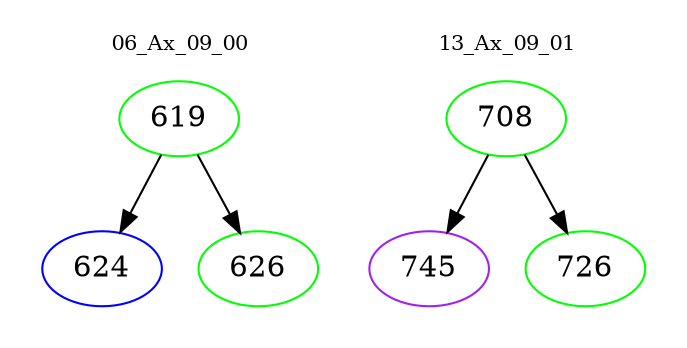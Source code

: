 digraph{
subgraph cluster_0 {
color = white
label = "06_Ax_09_00";
fontsize=10;
T0_619 [label="619", color="green"]
T0_619 -> T0_624 [color="black"]
T0_624 [label="624", color="blue"]
T0_619 -> T0_626 [color="black"]
T0_626 [label="626", color="green"]
}
subgraph cluster_1 {
color = white
label = "13_Ax_09_01";
fontsize=10;
T1_708 [label="708", color="green"]
T1_708 -> T1_745 [color="black"]
T1_745 [label="745", color="purple"]
T1_708 -> T1_726 [color="black"]
T1_726 [label="726", color="green"]
}
}
